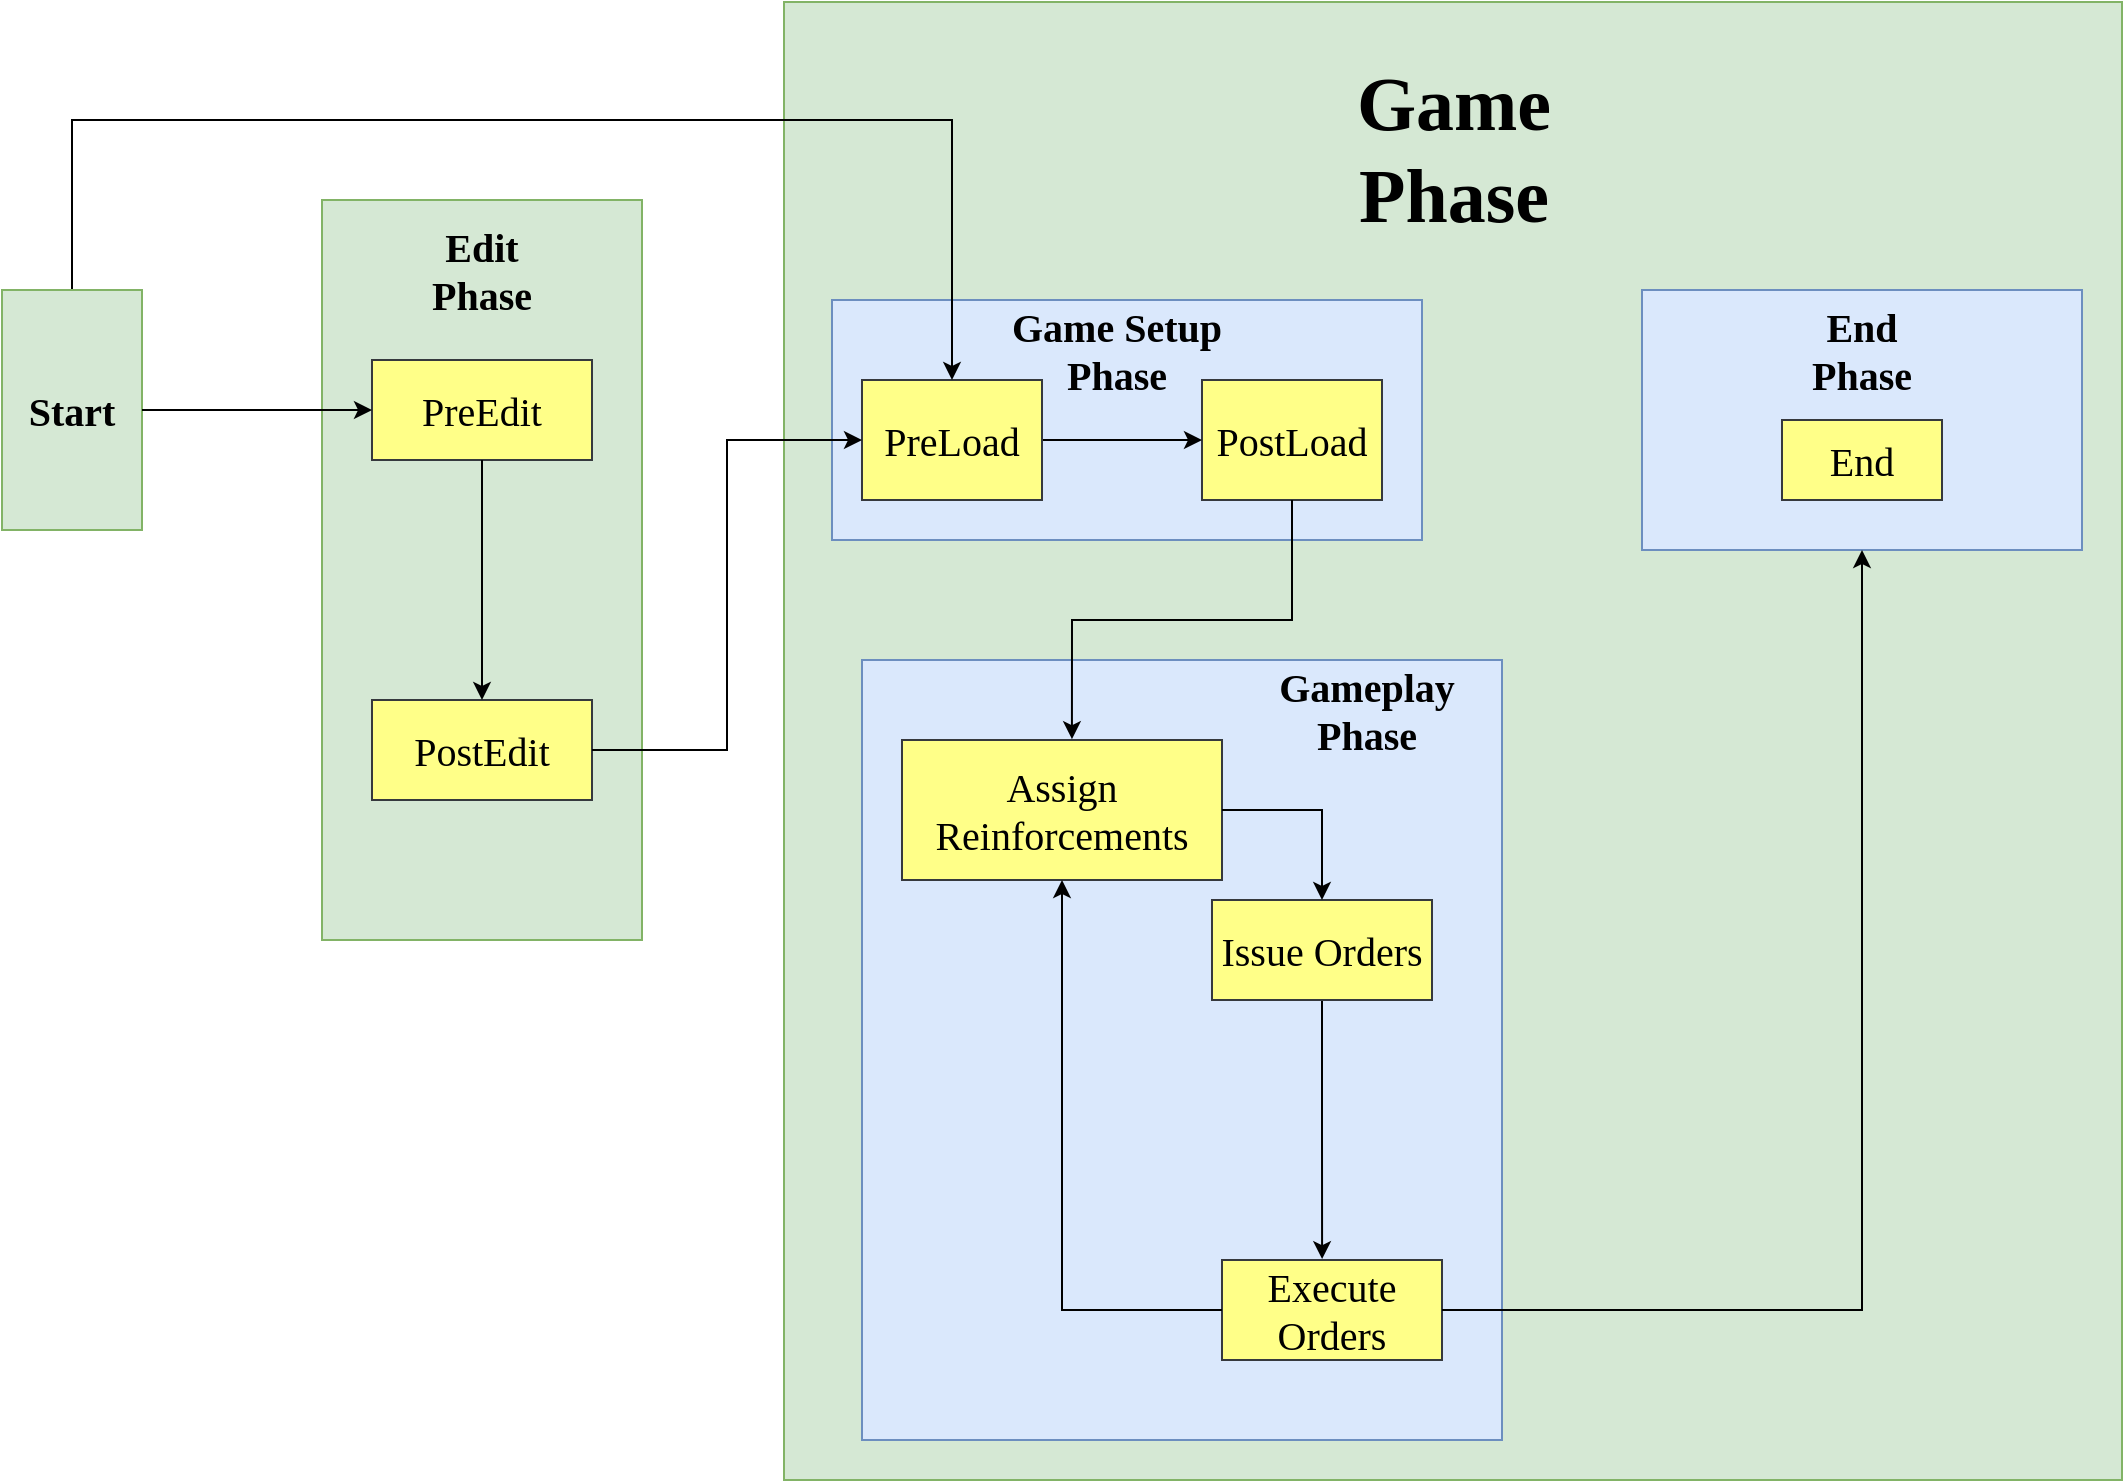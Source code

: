 <mxfile version="23.1.5" type="device">
  <diagram name="Page-1" id="vYcf25N4CKb9PXmXp7eg">
    <mxGraphModel dx="2100" dy="1132" grid="1" gridSize="10" guides="1" tooltips="1" connect="1" arrows="1" fold="1" page="1" pageScale="1" pageWidth="2339" pageHeight="3300" math="0" shadow="0">
      <root>
        <mxCell id="0" />
        <mxCell id="1" parent="0" />
        <mxCell id="aH-Z5DzKjMp7ACJ8Fh6H-9" value="&lt;h6 style=&quot;font-size: 20px;&quot;&gt;&lt;br style=&quot;font-size: 20px;&quot;&gt;&lt;/h6&gt;" style="html=1;whiteSpace=wrap;fillColor=#d5e8d4;strokeColor=#82b366;fontSize=20;" parent="1" vertex="1">
          <mxGeometry x="661" y="121" width="669" height="739" as="geometry" />
        </mxCell>
        <mxCell id="aH-Z5DzKjMp7ACJ8Fh6H-19" value="" style="html=1;whiteSpace=wrap;fillColor=#dae8fc;strokeColor=#6c8ebf;fontSize=20;" parent="1" vertex="1">
          <mxGeometry x="1090" y="265" width="220" height="130" as="geometry" />
        </mxCell>
        <mxCell id="aH-Z5DzKjMp7ACJ8Fh6H-13" value="" style="html=1;whiteSpace=wrap;fillColor=#dae8fc;strokeColor=#6c8ebf;fontSize=20;" parent="1" vertex="1">
          <mxGeometry x="685" y="270" width="295" height="120" as="geometry" />
        </mxCell>
        <mxCell id="aH-Z5DzKjMp7ACJ8Fh6H-12" value="" style="html=1;whiteSpace=wrap;fillColor=#dae8fc;strokeColor=#6c8ebf;fontSize=20;" parent="1" vertex="1">
          <mxGeometry x="700" y="450" width="320" height="390" as="geometry" />
        </mxCell>
        <mxCell id="aH-Z5DzKjMp7ACJ8Fh6H-10" value="&lt;font style=&quot;font-size: 20px;&quot; face=&quot;Times New Roman&quot;&gt;PostLoad&lt;/font&gt;" style="html=1;whiteSpace=wrap;fillColor=#ffff88;strokeColor=#36393d;fontSize=20;align=center;verticalAlign=middle;" parent="1" vertex="1">
          <mxGeometry x="870" y="310" width="90" height="60" as="geometry" />
        </mxCell>
        <mxCell id="DLY3xhGK-zQfa2fsxEeC-4" style="edgeStyle=orthogonalEdgeStyle;rounded=0;orthogonalLoop=1;jettySize=auto;html=1;exitX=1;exitY=0.5;exitDx=0;exitDy=0;entryX=0;entryY=0.5;entryDx=0;entryDy=0;fontSize=20;" parent="1" source="aH-Z5DzKjMp7ACJ8Fh6H-11" target="aH-Z5DzKjMp7ACJ8Fh6H-10" edge="1">
          <mxGeometry relative="1" as="geometry" />
        </mxCell>
        <mxCell id="aH-Z5DzKjMp7ACJ8Fh6H-11" value="&lt;font style=&quot;font-size: 20px;&quot; face=&quot;Times New Roman&quot;&gt;PreLoad&lt;/font&gt;" style="html=1;whiteSpace=wrap;fillColor=#ffff88;strokeColor=#36393d;fontSize=20;" parent="1" vertex="1">
          <mxGeometry x="700" y="310" width="90" height="60" as="geometry" />
        </mxCell>
        <mxCell id="aH-Z5DzKjMp7ACJ8Fh6H-14" value="&lt;font style=&quot;font-size: 20px;&quot; face=&quot;Times New Roman&quot;&gt;Execute Orders&lt;/font&gt;" style="html=1;whiteSpace=wrap;fillColor=#ffff88;strokeColor=#36393d;fontSize=20;" parent="1" vertex="1">
          <mxGeometry x="880" y="750" width="110" height="50" as="geometry" />
        </mxCell>
        <mxCell id="OBHCn1rKev1sNuYLCkJF-3" style="edgeStyle=orthogonalEdgeStyle;rounded=0;orthogonalLoop=1;jettySize=auto;html=1;exitX=0.5;exitY=1;exitDx=0;exitDy=0;entryX=0.455;entryY=-0.009;entryDx=0;entryDy=0;entryPerimeter=0;" edge="1" parent="1" source="aH-Z5DzKjMp7ACJ8Fh6H-15" target="aH-Z5DzKjMp7ACJ8Fh6H-14">
          <mxGeometry relative="1" as="geometry" />
        </mxCell>
        <mxCell id="aH-Z5DzKjMp7ACJ8Fh6H-15" value="&lt;font style=&quot;font-size: 20px;&quot; face=&quot;Times New Roman&quot;&gt;Issue Orders&lt;/font&gt;" style="html=1;whiteSpace=wrap;fillColor=#ffff88;strokeColor=#36393d;fontSize=20;" parent="1" vertex="1">
          <mxGeometry x="875" y="570" width="110" height="50" as="geometry" />
        </mxCell>
        <mxCell id="aH-Z5DzKjMp7ACJ8Fh6H-16" value="&lt;font style=&quot;font-size: 20px;&quot; face=&quot;Times New Roman&quot;&gt;Assign Reinforcements&lt;/font&gt;" style="html=1;whiteSpace=wrap;fillColor=#ffff88;strokeColor=#36393d;fontSize=20;" parent="1" vertex="1">
          <mxGeometry x="720" y="490" width="160" height="70" as="geometry" />
        </mxCell>
        <mxCell id="aH-Z5DzKjMp7ACJ8Fh6H-20" value="&lt;font face=&quot;Times New Roman&quot;&gt;End&lt;/font&gt;" style="html=1;whiteSpace=wrap;fillColor=#ffff88;strokeColor=#36393d;fontSize=20;" parent="1" vertex="1">
          <mxGeometry x="1160" y="330" width="80" height="40" as="geometry" />
        </mxCell>
        <mxCell id="OBHCn1rKev1sNuYLCkJF-7" style="edgeStyle=orthogonalEdgeStyle;rounded=0;orthogonalLoop=1;jettySize=auto;html=1;entryX=0.5;entryY=0;entryDx=0;entryDy=0;exitX=0.5;exitY=0;exitDx=0;exitDy=0;" edge="1" parent="1" source="aH-Z5DzKjMp7ACJ8Fh6H-21" target="aH-Z5DzKjMp7ACJ8Fh6H-11">
          <mxGeometry relative="1" as="geometry">
            <mxPoint x="310" y="260" as="sourcePoint" />
            <Array as="points">
              <mxPoint x="305" y="180" />
              <mxPoint x="745" y="180" />
            </Array>
          </mxGeometry>
        </mxCell>
        <mxCell id="aH-Z5DzKjMp7ACJ8Fh6H-21" value="&lt;font face=&quot;Times New Roman&quot;&gt;&lt;b&gt;Start&lt;/b&gt;&lt;/font&gt;" style="html=1;whiteSpace=wrap;fillColor=#d5e8d4;strokeColor=#82b366;fontSize=20;" parent="1" vertex="1">
          <mxGeometry x="270" y="265" width="70" height="120" as="geometry" />
        </mxCell>
        <mxCell id="aH-Z5DzKjMp7ACJ8Fh6H-27" value="&lt;font size=&quot;1&quot; face=&quot;Times New Roman&quot;&gt;&lt;b style=&quot;font-size: 38px;&quot;&gt;Game Phase&lt;/b&gt;&lt;/font&gt;" style="text;strokeColor=none;align=center;fillColor=none;html=1;verticalAlign=middle;whiteSpace=wrap;rounded=0;fontSize=20;" parent="1" vertex="1">
          <mxGeometry x="920.75" y="150" width="149.5" height="90" as="geometry" />
        </mxCell>
        <mxCell id="aH-Z5DzKjMp7ACJ8Fh6H-28" value="&lt;font style=&quot;font-size: 20px;&quot; face=&quot;Times New Roman&quot;&gt;&lt;b style=&quot;font-size: 20px;&quot;&gt;Game Setup Phase&lt;/b&gt;&lt;/font&gt;" style="text;strokeColor=none;align=center;fillColor=none;html=1;verticalAlign=middle;whiteSpace=wrap;rounded=0;fontSize=20;" parent="1" vertex="1">
          <mxGeometry x="770" y="280" width="115" height="30" as="geometry" />
        </mxCell>
        <mxCell id="aH-Z5DzKjMp7ACJ8Fh6H-31" value="&lt;font style=&quot;font-size: 20px;&quot; face=&quot;Times New Roman&quot;&gt;&lt;b style=&quot;font-size: 20px;&quot;&gt;Gameplay Phase&lt;/b&gt;&lt;/font&gt;" style="text;strokeColor=none;align=center;fillColor=none;html=1;verticalAlign=middle;whiteSpace=wrap;rounded=0;fontSize=20;" parent="1" vertex="1">
          <mxGeometry x="905" y="460" width="95" height="30" as="geometry" />
        </mxCell>
        <mxCell id="aH-Z5DzKjMp7ACJ8Fh6H-35" value="&lt;span style=&quot;font-family: &amp;quot;Times New Roman&amp;quot;; font-size: 20px;&quot;&gt;&lt;b style=&quot;font-size: 20px;&quot;&gt;End Phase&lt;/b&gt;&lt;/span&gt;" style="text;strokeColor=none;align=center;fillColor=none;html=1;verticalAlign=middle;whiteSpace=wrap;rounded=0;fontSize=20;" parent="1" vertex="1">
          <mxGeometry x="1170" y="280" width="60" height="30" as="geometry" />
        </mxCell>
        <mxCell id="aH-Z5DzKjMp7ACJ8Fh6H-53" style="edgeStyle=orthogonalEdgeStyle;rounded=0;orthogonalLoop=1;jettySize=auto;html=1;exitX=0.5;exitY=1;exitDx=0;exitDy=0;entryX=0.531;entryY=-0.006;entryDx=0;entryDy=0;entryPerimeter=0;fontSize=20;" parent="1" source="aH-Z5DzKjMp7ACJ8Fh6H-10" target="aH-Z5DzKjMp7ACJ8Fh6H-16" edge="1">
          <mxGeometry relative="1" as="geometry" />
        </mxCell>
        <mxCell id="aH-Z5DzKjMp7ACJ8Fh6H-54" style="edgeStyle=orthogonalEdgeStyle;rounded=0;orthogonalLoop=1;jettySize=auto;html=1;exitX=1;exitY=0.5;exitDx=0;exitDy=0;entryX=0.5;entryY=0;entryDx=0;entryDy=0;fontSize=20;" parent="1" source="aH-Z5DzKjMp7ACJ8Fh6H-16" target="aH-Z5DzKjMp7ACJ8Fh6H-15" edge="1">
          <mxGeometry relative="1" as="geometry" />
        </mxCell>
        <mxCell id="aH-Z5DzKjMp7ACJ8Fh6H-57" style="edgeStyle=orthogonalEdgeStyle;rounded=0;orthogonalLoop=1;jettySize=auto;html=1;exitX=0;exitY=0.5;exitDx=0;exitDy=0;entryX=0.5;entryY=1;entryDx=0;entryDy=0;fontSize=20;" parent="1" source="aH-Z5DzKjMp7ACJ8Fh6H-14" target="aH-Z5DzKjMp7ACJ8Fh6H-16" edge="1">
          <mxGeometry relative="1" as="geometry" />
        </mxCell>
        <mxCell id="aH-Z5DzKjMp7ACJ8Fh6H-63" style="edgeStyle=orthogonalEdgeStyle;rounded=0;orthogonalLoop=1;jettySize=auto;html=1;exitX=0.5;exitY=1;exitDx=0;exitDy=0;entryX=1;entryY=0.5;entryDx=0;entryDy=0;startArrow=classic;startFill=1;endArrow=none;endFill=0;fontSize=20;" parent="1" source="aH-Z5DzKjMp7ACJ8Fh6H-19" target="aH-Z5DzKjMp7ACJ8Fh6H-14" edge="1">
          <mxGeometry relative="1" as="geometry" />
        </mxCell>
        <mxCell id="OBHCn1rKev1sNuYLCkJF-5" value="" style="group;fillColor=#d5e8d4;strokeColor=#82b366;" vertex="1" connectable="0" parent="1">
          <mxGeometry x="430" y="220" width="160" height="370" as="geometry" />
        </mxCell>
        <mxCell id="aH-Z5DzKjMp7ACJ8Fh6H-5" value="&lt;h6 style=&quot;font-size: 20px;&quot;&gt;&lt;br style=&quot;font-size: 20px;&quot;&gt;&lt;/h6&gt;" style="html=1;whiteSpace=wrap;fillColor=#d5e8d4;strokeColor=#82b366;fontSize=20;" parent="OBHCn1rKev1sNuYLCkJF-5" vertex="1">
          <mxGeometry width="160" height="370" as="geometry" />
        </mxCell>
        <mxCell id="aH-Z5DzKjMp7ACJ8Fh6H-6" value="&lt;font style=&quot;font-size: 20px;&quot; face=&quot;Times New Roman&quot;&gt;PreEdit&lt;/font&gt;" style="html=1;whiteSpace=wrap;fillColor=#ffff88;strokeColor=#36393d;fontSize=20;" parent="OBHCn1rKev1sNuYLCkJF-5" vertex="1">
          <mxGeometry x="25" y="80" width="110" height="50" as="geometry" />
        </mxCell>
        <mxCell id="aH-Z5DzKjMp7ACJ8Fh6H-8" value="&lt;font style=&quot;font-size: 20px;&quot; face=&quot;Times New Roman&quot;&gt;PostEdit&lt;/font&gt;" style="html=1;whiteSpace=wrap;fillColor=#ffff88;strokeColor=#36393d;fontSize=20;" parent="OBHCn1rKev1sNuYLCkJF-5" vertex="1">
          <mxGeometry x="25" y="250" width="110" height="50" as="geometry" />
        </mxCell>
        <mxCell id="OBHCn1rKev1sNuYLCkJF-4" style="edgeStyle=orthogonalEdgeStyle;rounded=0;orthogonalLoop=1;jettySize=auto;html=1;exitX=0.5;exitY=1;exitDx=0;exitDy=0;entryX=0.5;entryY=0;entryDx=0;entryDy=0;" edge="1" parent="OBHCn1rKev1sNuYLCkJF-5" source="aH-Z5DzKjMp7ACJ8Fh6H-6" target="aH-Z5DzKjMp7ACJ8Fh6H-8">
          <mxGeometry relative="1" as="geometry" />
        </mxCell>
        <mxCell id="aH-Z5DzKjMp7ACJ8Fh6H-26" value="&lt;font style=&quot;font-size: 20px;&quot; face=&quot;Times New Roman&quot;&gt;&lt;b style=&quot;font-size: 20px;&quot;&gt;Edit Phase&lt;/b&gt;&lt;/font&gt;" style="text;strokeColor=none;align=center;fillColor=none;html=1;verticalAlign=middle;whiteSpace=wrap;rounded=0;fontSize=20;" parent="OBHCn1rKev1sNuYLCkJF-5" vertex="1">
          <mxGeometry x="50" y="20" width="60" height="30" as="geometry" />
        </mxCell>
        <mxCell id="OBHCn1rKev1sNuYLCkJF-6" style="edgeStyle=orthogonalEdgeStyle;rounded=0;orthogonalLoop=1;jettySize=auto;html=1;exitX=1;exitY=0.5;exitDx=0;exitDy=0;entryX=0;entryY=0.5;entryDx=0;entryDy=0;" edge="1" parent="1" source="aH-Z5DzKjMp7ACJ8Fh6H-8" target="aH-Z5DzKjMp7ACJ8Fh6H-11">
          <mxGeometry relative="1" as="geometry" />
        </mxCell>
        <mxCell id="OBHCn1rKev1sNuYLCkJF-9" style="edgeStyle=orthogonalEdgeStyle;rounded=0;orthogonalLoop=1;jettySize=auto;html=1;exitX=1;exitY=0.5;exitDx=0;exitDy=0;" edge="1" parent="1" source="aH-Z5DzKjMp7ACJ8Fh6H-21" target="aH-Z5DzKjMp7ACJ8Fh6H-6">
          <mxGeometry relative="1" as="geometry" />
        </mxCell>
        <mxCell id="OBHCn1rKev1sNuYLCkJF-10" style="edgeStyle=orthogonalEdgeStyle;rounded=0;orthogonalLoop=1;jettySize=auto;html=1;exitX=0.5;exitY=1;exitDx=0;exitDy=0;" edge="1" parent="1" source="aH-Z5DzKjMp7ACJ8Fh6H-35" target="aH-Z5DzKjMp7ACJ8Fh6H-35">
          <mxGeometry relative="1" as="geometry" />
        </mxCell>
      </root>
    </mxGraphModel>
  </diagram>
</mxfile>
